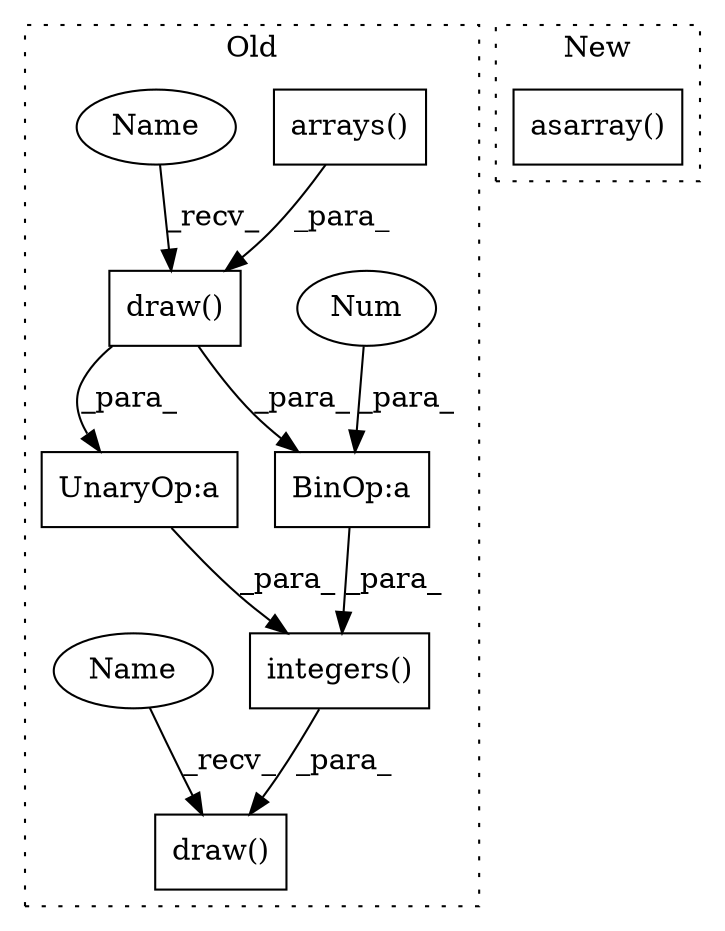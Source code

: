 digraph G {
subgraph cluster0 {
1 [label="integers()" a="75" s="14826,14853" l="12,1" shape="box"];
3 [label="draw()" a="75" s="14866,14886" l="10,1" shape="box"];
4 [label="draw()" a="75" s="14704,14770" l="10,1" shape="box"];
5 [label="arrays()" a="75" s="14714" l="56" shape="box"];
6 [label="BinOp:a" a="82" s="14849" l="3" shape="box"];
7 [label="Num" a="76" s="14852" l="1" shape="ellipse"];
8 [label="UnaryOp:a" a="61" s="14838" l="5" shape="box"];
9 [label="Name" a="87" s="14704" l="4" shape="ellipse"];
10 [label="Name" a="87" s="14866" l="4" shape="ellipse"];
label = "Old";
style="dotted";
}
subgraph cluster1 {
2 [label="asarray()" a="75" s="14783,14805" l="11,21" shape="box"];
label = "New";
style="dotted";
}
1 -> 3 [label="_para_"];
4 -> 6 [label="_para_"];
4 -> 8 [label="_para_"];
5 -> 4 [label="_para_"];
6 -> 1 [label="_para_"];
7 -> 6 [label="_para_"];
8 -> 1 [label="_para_"];
9 -> 4 [label="_recv_"];
10 -> 3 [label="_recv_"];
}